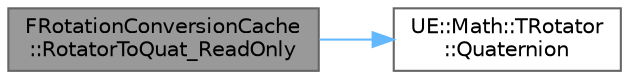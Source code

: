 digraph "FRotationConversionCache::RotatorToQuat_ReadOnly"
{
 // INTERACTIVE_SVG=YES
 // LATEX_PDF_SIZE
  bgcolor="transparent";
  edge [fontname=Helvetica,fontsize=10,labelfontname=Helvetica,labelfontsize=10];
  node [fontname=Helvetica,fontsize=10,shape=box,height=0.2,width=0.4];
  rankdir="LR";
  Node1 [id="Node000001",label="FRotationConversionCache\l::RotatorToQuat_ReadOnly",height=0.2,width=0.4,color="gray40", fillcolor="grey60", style="filled", fontcolor="black",tooltip="Convert a FRotator to FQuat."];
  Node1 -> Node2 [id="edge1_Node000001_Node000002",color="steelblue1",style="solid",tooltip=" "];
  Node2 [id="Node000002",label="UE::Math::TRotator\l::Quaternion",height=0.2,width=0.4,color="grey40", fillcolor="white", style="filled",URL="$d8/dd7/structUE_1_1Math_1_1TRotator.html#afef6171a79e1a96252f9327329bb39f4",tooltip="Get Rotation as a quaternion."];
}
